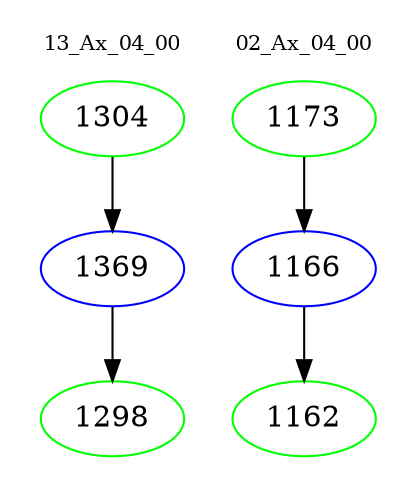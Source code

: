 digraph{
subgraph cluster_0 {
color = white
label = "13_Ax_04_00";
fontsize=10;
T0_1304 [label="1304", color="green"]
T0_1304 -> T0_1369 [color="black"]
T0_1369 [label="1369", color="blue"]
T0_1369 -> T0_1298 [color="black"]
T0_1298 [label="1298", color="green"]
}
subgraph cluster_1 {
color = white
label = "02_Ax_04_00";
fontsize=10;
T1_1173 [label="1173", color="green"]
T1_1173 -> T1_1166 [color="black"]
T1_1166 [label="1166", color="blue"]
T1_1166 -> T1_1162 [color="black"]
T1_1162 [label="1162", color="green"]
}
}
